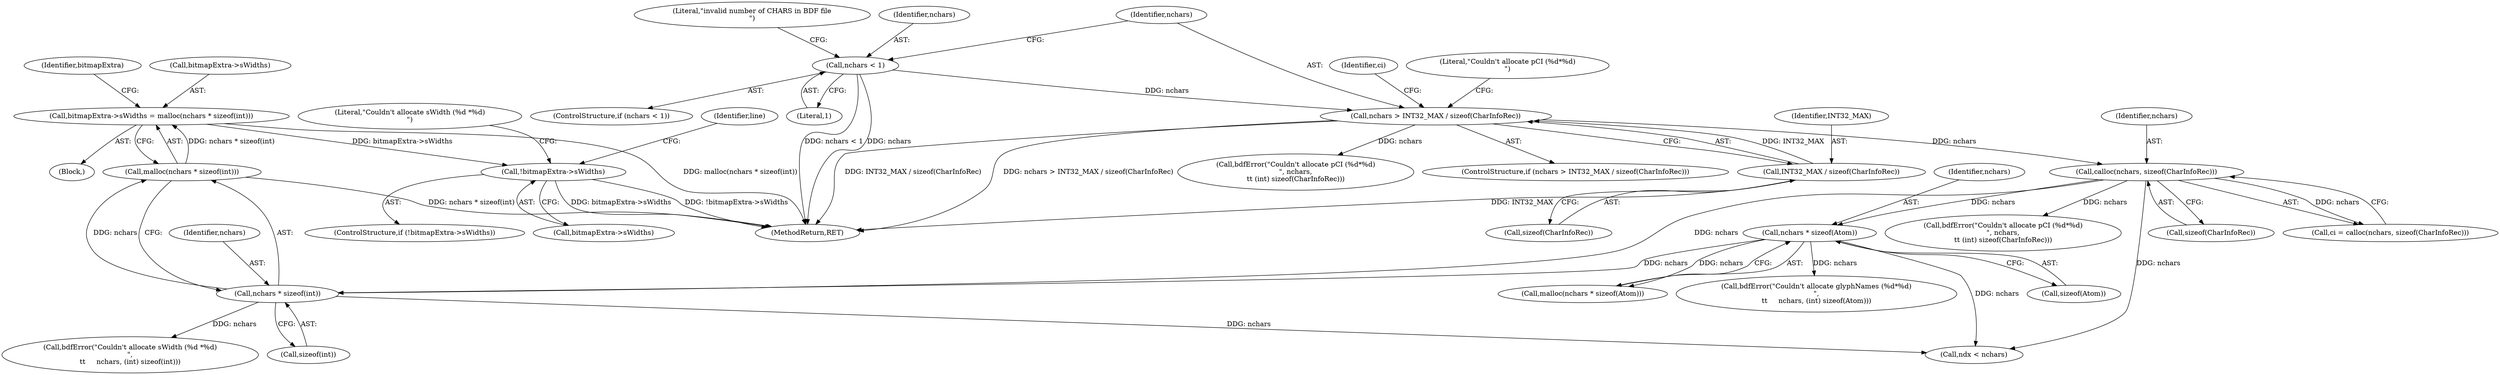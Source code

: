 digraph "0_libxfont_4d024ac10f964f6bd372ae0dd14f02772a6e5f63@integer" {
"1000295" [label="(Call,bitmapExtra->sWidths = malloc(nchars * sizeof(int)))"];
"1000299" [label="(Call,malloc(nchars * sizeof(int)))"];
"1000300" [label="(Call,nchars * sizeof(int))"];
"1000274" [label="(Call,nchars * sizeof(Atom))"];
"1000245" [label="(Call,calloc(nchars, sizeof(CharInfoRec)))"];
"1000228" [label="(Call,nchars > INT32_MAX / sizeof(CharInfoRec))"];
"1000219" [label="(Call,nchars < 1)"];
"1000230" [label="(Call,INT32_MAX / sizeof(CharInfoRec))"];
"1000305" [label="(Call,!bitmapExtra->sWidths)"];
"1000218" [label="(ControlStructure,if (nchars < 1))"];
"1000232" [label="(Call,sizeof(CharInfoRec))"];
"1000310" [label="(Call,bdfError(\"Couldn't allocate sWidth (%d *%d)\n\",\n\t\t     nchars, (int) sizeof(int)))"];
"1000230" [label="(Call,INT32_MAX / sizeof(CharInfoRec))"];
"1001224" [label="(MethodReturn,RET)"];
"1000227" [label="(ControlStructure,if (nchars > INT32_MAX / sizeof(CharInfoRec)))"];
"1000224" [label="(Literal,\"invalid number of CHARS in BDF file\n\")"];
"1000305" [label="(Call,!bitmapExtra->sWidths)"];
"1000245" [label="(Call,calloc(nchars, sizeof(CharInfoRec)))"];
"1000243" [label="(Call,ci = calloc(nchars, sizeof(CharInfoRec)))"];
"1000246" [label="(Identifier,nchars)"];
"1000294" [label="(Block,)"];
"1000228" [label="(Call,nchars > INT32_MAX / sizeof(CharInfoRec))"];
"1000295" [label="(Call,bitmapExtra->sWidths = malloc(nchars * sizeof(int)))"];
"1000244" [label="(Identifier,ci)"];
"1000302" [label="(Call,sizeof(int))"];
"1000311" [label="(Literal,\"Couldn't allocate sWidth (%d *%d)\n\")"];
"1000276" [label="(Call,sizeof(Atom))"];
"1000301" [label="(Identifier,nchars)"];
"1000307" [label="(Identifier,bitmapExtra)"];
"1000306" [label="(Call,bitmapExtra->sWidths)"];
"1000235" [label="(Call,bdfError(\"Couldn't allocate pCI (%d*%d)\n\", nchars,\n\t\t (int) sizeof(CharInfoRec)))"];
"1000273" [label="(Call,malloc(nchars * sizeof(Atom)))"];
"1000284" [label="(Call,bdfError(\"Couldn't allocate glyphNames (%d*%d)\n\",\n\t\t     nchars, (int) sizeof(Atom)))"];
"1000220" [label="(Identifier,nchars)"];
"1000304" [label="(ControlStructure,if (!bitmapExtra->sWidths))"];
"1000231" [label="(Identifier,INT32_MAX)"];
"1000253" [label="(Call,bdfError(\"Couldn't allocate pCI (%d*%d)\n\", nchars,\n\t\t (int) sizeof(CharInfoRec)))"];
"1000299" [label="(Call,malloc(nchars * sizeof(int)))"];
"1000221" [label="(Literal,1)"];
"1000219" [label="(Call,nchars < 1)"];
"1000300" [label="(Call,nchars * sizeof(int))"];
"1000229" [label="(Identifier,nchars)"];
"1000247" [label="(Call,sizeof(CharInfoRec))"];
"1000320" [label="(Identifier,line)"];
"1000236" [label="(Literal,\"Couldn't allocate pCI (%d*%d)\n\")"];
"1000296" [label="(Call,bitmapExtra->sWidths)"];
"1000361" [label="(Call,ndx < nchars)"];
"1000275" [label="(Identifier,nchars)"];
"1000274" [label="(Call,nchars * sizeof(Atom))"];
"1000295" -> "1000294"  [label="AST: "];
"1000295" -> "1000299"  [label="CFG: "];
"1000296" -> "1000295"  [label="AST: "];
"1000299" -> "1000295"  [label="AST: "];
"1000307" -> "1000295"  [label="CFG: "];
"1000295" -> "1001224"  [label="DDG: malloc(nchars * sizeof(int))"];
"1000299" -> "1000295"  [label="DDG: nchars * sizeof(int)"];
"1000295" -> "1000305"  [label="DDG: bitmapExtra->sWidths"];
"1000299" -> "1000300"  [label="CFG: "];
"1000300" -> "1000299"  [label="AST: "];
"1000299" -> "1001224"  [label="DDG: nchars * sizeof(int)"];
"1000300" -> "1000299"  [label="DDG: nchars"];
"1000300" -> "1000302"  [label="CFG: "];
"1000301" -> "1000300"  [label="AST: "];
"1000302" -> "1000300"  [label="AST: "];
"1000274" -> "1000300"  [label="DDG: nchars"];
"1000245" -> "1000300"  [label="DDG: nchars"];
"1000300" -> "1000310"  [label="DDG: nchars"];
"1000300" -> "1000361"  [label="DDG: nchars"];
"1000274" -> "1000273"  [label="AST: "];
"1000274" -> "1000276"  [label="CFG: "];
"1000275" -> "1000274"  [label="AST: "];
"1000276" -> "1000274"  [label="AST: "];
"1000273" -> "1000274"  [label="CFG: "];
"1000274" -> "1000273"  [label="DDG: nchars"];
"1000245" -> "1000274"  [label="DDG: nchars"];
"1000274" -> "1000284"  [label="DDG: nchars"];
"1000274" -> "1000361"  [label="DDG: nchars"];
"1000245" -> "1000243"  [label="AST: "];
"1000245" -> "1000247"  [label="CFG: "];
"1000246" -> "1000245"  [label="AST: "];
"1000247" -> "1000245"  [label="AST: "];
"1000243" -> "1000245"  [label="CFG: "];
"1000245" -> "1000243"  [label="DDG: nchars"];
"1000228" -> "1000245"  [label="DDG: nchars"];
"1000245" -> "1000253"  [label="DDG: nchars"];
"1000245" -> "1000361"  [label="DDG: nchars"];
"1000228" -> "1000227"  [label="AST: "];
"1000228" -> "1000230"  [label="CFG: "];
"1000229" -> "1000228"  [label="AST: "];
"1000230" -> "1000228"  [label="AST: "];
"1000236" -> "1000228"  [label="CFG: "];
"1000244" -> "1000228"  [label="CFG: "];
"1000228" -> "1001224"  [label="DDG: nchars > INT32_MAX / sizeof(CharInfoRec)"];
"1000228" -> "1001224"  [label="DDG: INT32_MAX / sizeof(CharInfoRec)"];
"1000219" -> "1000228"  [label="DDG: nchars"];
"1000230" -> "1000228"  [label="DDG: INT32_MAX"];
"1000228" -> "1000235"  [label="DDG: nchars"];
"1000219" -> "1000218"  [label="AST: "];
"1000219" -> "1000221"  [label="CFG: "];
"1000220" -> "1000219"  [label="AST: "];
"1000221" -> "1000219"  [label="AST: "];
"1000224" -> "1000219"  [label="CFG: "];
"1000229" -> "1000219"  [label="CFG: "];
"1000219" -> "1001224"  [label="DDG: nchars < 1"];
"1000219" -> "1001224"  [label="DDG: nchars"];
"1000230" -> "1000232"  [label="CFG: "];
"1000231" -> "1000230"  [label="AST: "];
"1000232" -> "1000230"  [label="AST: "];
"1000230" -> "1001224"  [label="DDG: INT32_MAX"];
"1000305" -> "1000304"  [label="AST: "];
"1000305" -> "1000306"  [label="CFG: "];
"1000306" -> "1000305"  [label="AST: "];
"1000311" -> "1000305"  [label="CFG: "];
"1000320" -> "1000305"  [label="CFG: "];
"1000305" -> "1001224"  [label="DDG: !bitmapExtra->sWidths"];
"1000305" -> "1001224"  [label="DDG: bitmapExtra->sWidths"];
}
